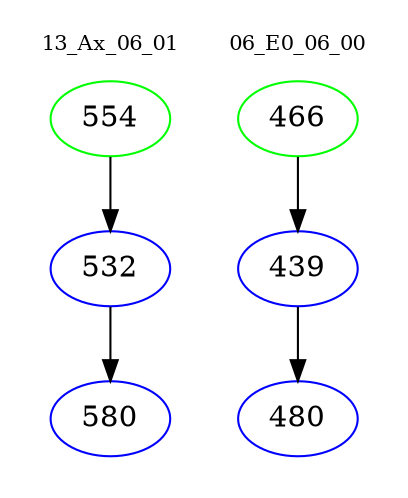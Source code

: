 digraph{
subgraph cluster_0 {
color = white
label = "13_Ax_06_01";
fontsize=10;
T0_554 [label="554", color="green"]
T0_554 -> T0_532 [color="black"]
T0_532 [label="532", color="blue"]
T0_532 -> T0_580 [color="black"]
T0_580 [label="580", color="blue"]
}
subgraph cluster_1 {
color = white
label = "06_E0_06_00";
fontsize=10;
T1_466 [label="466", color="green"]
T1_466 -> T1_439 [color="black"]
T1_439 [label="439", color="blue"]
T1_439 -> T1_480 [color="black"]
T1_480 [label="480", color="blue"]
}
}
